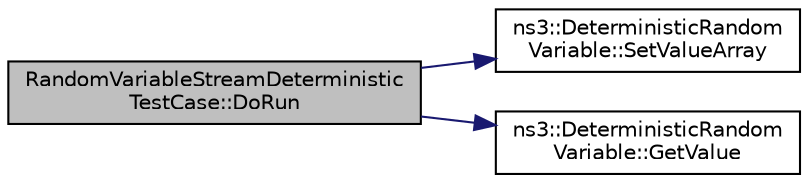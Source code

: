 digraph "RandomVariableStreamDeterministicTestCase::DoRun"
{
  edge [fontname="Helvetica",fontsize="10",labelfontname="Helvetica",labelfontsize="10"];
  node [fontname="Helvetica",fontsize="10",shape=record];
  rankdir="LR";
  Node1 [label="RandomVariableStreamDeterministic\lTestCase::DoRun",height=0.2,width=0.4,color="black", fillcolor="grey75", style="filled", fontcolor="black"];
  Node1 -> Node2 [color="midnightblue",fontsize="10",style="solid"];
  Node2 [label="ns3::DeterministicRandom\lVariable::SetValueArray",height=0.2,width=0.4,color="black", fillcolor="white", style="filled",URL="$db/df9/classns3_1_1DeterministicRandomVariable.html#af705c5489a2cb8dd541b1f460c344804",tooltip="Sets the array of values that holds the predetermined sequence. "];
  Node1 -> Node3 [color="midnightblue",fontsize="10",style="solid"];
  Node3 [label="ns3::DeterministicRandom\lVariable::GetValue",height=0.2,width=0.4,color="black", fillcolor="white", style="filled",URL="$db/df9/classns3_1_1DeterministicRandomVariable.html#aad908286981f00bc2f335c34c41b6f55",tooltip="Returns the next value in the sequence. "];
}
